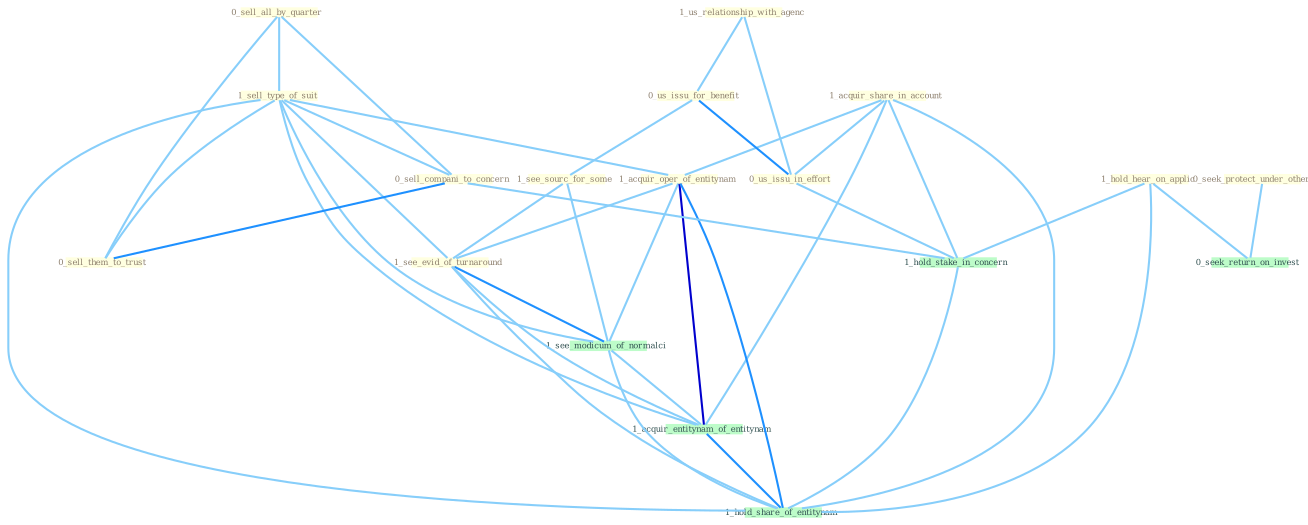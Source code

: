 Graph G{ 
    node
    [shape=polygon,style=filled,width=.5,height=.06,color="#BDFCC9",fixedsize=true,fontsize=4,
    fontcolor="#2f4f4f"];
    {node
    [color="#ffffe0", fontcolor="#8b7d6b"] "0_sell_all_by_quarter " "1_sell_type_of_suit " "1_hold_hear_on_applic " "1_acquir_share_in_account " "1_acquir_oper_of_entitynam " "1_us_relationship_with_agenc " "0_us_issu_for_benefit " "0_sell_compani_to_concern " "0_us_issu_in_effort " "0_sell_them_to_trust " "1_see_sourc_for_some " "1_see_evid_of_turnaround " "0_seek_protect_under_othernum "}
{node [color="#fff0f5", fontcolor="#b22222"]}
edge [color="#B0E2FF"];

	"0_sell_all_by_quarter " -- "1_sell_type_of_suit " [w="1", color="#87cefa" ];
	"0_sell_all_by_quarter " -- "0_sell_compani_to_concern " [w="1", color="#87cefa" ];
	"0_sell_all_by_quarter " -- "0_sell_them_to_trust " [w="1", color="#87cefa" ];
	"1_sell_type_of_suit " -- "1_acquir_oper_of_entitynam " [w="1", color="#87cefa" ];
	"1_sell_type_of_suit " -- "0_sell_compani_to_concern " [w="1", color="#87cefa" ];
	"1_sell_type_of_suit " -- "0_sell_them_to_trust " [w="1", color="#87cefa" ];
	"1_sell_type_of_suit " -- "1_see_evid_of_turnaround " [w="1", color="#87cefa" ];
	"1_sell_type_of_suit " -- "1_see_modicum_of_normalci " [w="1", color="#87cefa" ];
	"1_sell_type_of_suit " -- "1_acquir_entitynam_of_entitynam " [w="1", color="#87cefa" ];
	"1_sell_type_of_suit " -- "1_hold_share_of_entitynam " [w="1", color="#87cefa" ];
	"1_hold_hear_on_applic " -- "1_hold_stake_in_concern " [w="1", color="#87cefa" ];
	"1_hold_hear_on_applic " -- "0_seek_return_on_invest " [w="1", color="#87cefa" ];
	"1_hold_hear_on_applic " -- "1_hold_share_of_entitynam " [w="1", color="#87cefa" ];
	"1_acquir_share_in_account " -- "1_acquir_oper_of_entitynam " [w="1", color="#87cefa" ];
	"1_acquir_share_in_account " -- "0_us_issu_in_effort " [w="1", color="#87cefa" ];
	"1_acquir_share_in_account " -- "1_hold_stake_in_concern " [w="1", color="#87cefa" ];
	"1_acquir_share_in_account " -- "1_acquir_entitynam_of_entitynam " [w="1", color="#87cefa" ];
	"1_acquir_share_in_account " -- "1_hold_share_of_entitynam " [w="1", color="#87cefa" ];
	"1_acquir_oper_of_entitynam " -- "1_see_evid_of_turnaround " [w="1", color="#87cefa" ];
	"1_acquir_oper_of_entitynam " -- "1_see_modicum_of_normalci " [w="1", color="#87cefa" ];
	"1_acquir_oper_of_entitynam " -- "1_acquir_entitynam_of_entitynam " [w="3", color="#0000cd" , len=0.6];
	"1_acquir_oper_of_entitynam " -- "1_hold_share_of_entitynam " [w="2", color="#1e90ff" , len=0.8];
	"1_us_relationship_with_agenc " -- "0_us_issu_for_benefit " [w="1", color="#87cefa" ];
	"1_us_relationship_with_agenc " -- "0_us_issu_in_effort " [w="1", color="#87cefa" ];
	"0_us_issu_for_benefit " -- "0_us_issu_in_effort " [w="2", color="#1e90ff" , len=0.8];
	"0_us_issu_for_benefit " -- "1_see_sourc_for_some " [w="1", color="#87cefa" ];
	"0_sell_compani_to_concern " -- "0_sell_them_to_trust " [w="2", color="#1e90ff" , len=0.8];
	"0_sell_compani_to_concern " -- "1_hold_stake_in_concern " [w="1", color="#87cefa" ];
	"0_us_issu_in_effort " -- "1_hold_stake_in_concern " [w="1", color="#87cefa" ];
	"1_see_sourc_for_some " -- "1_see_evid_of_turnaround " [w="1", color="#87cefa" ];
	"1_see_sourc_for_some " -- "1_see_modicum_of_normalci " [w="1", color="#87cefa" ];
	"1_see_evid_of_turnaround " -- "1_see_modicum_of_normalci " [w="2", color="#1e90ff" , len=0.8];
	"1_see_evid_of_turnaround " -- "1_acquir_entitynam_of_entitynam " [w="1", color="#87cefa" ];
	"1_see_evid_of_turnaround " -- "1_hold_share_of_entitynam " [w="1", color="#87cefa" ];
	"0_seek_protect_under_othernum " -- "0_seek_return_on_invest " [w="1", color="#87cefa" ];
	"1_hold_stake_in_concern " -- "1_hold_share_of_entitynam " [w="1", color="#87cefa" ];
	"1_see_modicum_of_normalci " -- "1_acquir_entitynam_of_entitynam " [w="1", color="#87cefa" ];
	"1_see_modicum_of_normalci " -- "1_hold_share_of_entitynam " [w="1", color="#87cefa" ];
	"1_acquir_entitynam_of_entitynam " -- "1_hold_share_of_entitynam " [w="2", color="#1e90ff" , len=0.8];
}